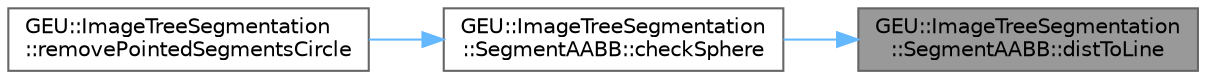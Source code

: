 digraph "GEU::ImageTreeSegmentation::SegmentAABB::distToLine"
{
 // LATEX_PDF_SIZE
  bgcolor="transparent";
  edge [fontname=Helvetica,fontsize=10,labelfontname=Helvetica,labelfontsize=10];
  node [fontname=Helvetica,fontsize=10,shape=box,height=0.2,width=0.4];
  rankdir="RL";
  Node1 [id="Node000001",label="GEU::ImageTreeSegmentation\l::SegmentAABB::distToLine",height=0.2,width=0.4,color="gray40", fillcolor="grey60", style="filled", fontcolor="black",tooltip=" "];
  Node1 -> Node2 [id="edge1_Node000001_Node000002",dir="back",color="steelblue1",style="solid",tooltip=" "];
  Node2 [id="Node000002",label="GEU::ImageTreeSegmentation\l::SegmentAABB::checkSphere",height=0.2,width=0.4,color="grey40", fillcolor="white", style="filled",URL="$dd/d05/struct_g_e_u_1_1_image_tree_segmentation_1_1_segment_a_a_b_b.html#a58979826093ced3297dc7410d0b66576",tooltip=" "];
  Node2 -> Node3 [id="edge2_Node000002_Node000003",dir="back",color="steelblue1",style="solid",tooltip=" "];
  Node3 [id="Node000003",label="GEU::ImageTreeSegmentation\l::removePointedSegmentsCircle",height=0.2,width=0.4,color="grey40", fillcolor="white", style="filled",URL="$d1/d02/class_g_e_u_1_1_image_tree_segmentation.html#a9992a5ee3635860c5884080d8754ba07",tooltip=" "];
}
